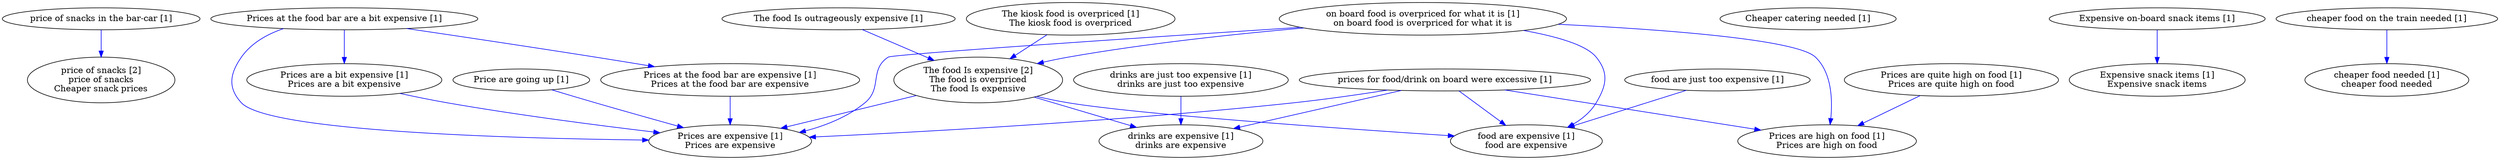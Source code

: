digraph collapsedGraph {
"price of snacks [2]\nprice of snacks\nCheaper snack prices""The food Is expensive [2]\nThe food is overpriced\nThe food Is expensive""Cheaper catering needed [1]""Expensive on-board snack items [1]""Expensive snack items [1]\nExpensive snack items""Price are going up [1]""Prices are quite high on food [1]\nPrices are quite high on food""Prices are high on food [1]\nPrices are high on food""Prices at the food bar are a bit expensive [1]""Prices at the food bar are expensive [1]\nPrices at the food bar are expensive""Prices are expensive [1]\nPrices are expensive""Prices are a bit expensive [1]\nPrices are a bit expensive""The food Is outrageously expensive [1]""The kiosk food is overpriced [1]\nThe kiosk food is overpriced""cheaper food on the train needed [1]""cheaper food needed [1]\ncheaper food needed""drinks are just too expensive [1]\ndrinks are just too expensive""drinks are expensive [1]\ndrinks are expensive""food are just too expensive [1]""food are expensive [1]\nfood are expensive""on board food is overpriced for what it is [1]\non board food is overpriced for what it is""price of snacks in the bar-car [1]""prices for food/drink on board were excessive [1]""Expensive on-board snack items [1]" -> "Expensive snack items [1]\nExpensive snack items" [color=blue]
"Prices are quite high on food [1]\nPrices are quite high on food" -> "Prices are high on food [1]\nPrices are high on food" [color=blue]
"Prices at the food bar are a bit expensive [1]" -> "Prices at the food bar are expensive [1]\nPrices at the food bar are expensive" [color=blue]
"Prices at the food bar are expensive [1]\nPrices at the food bar are expensive" -> "Prices are expensive [1]\nPrices are expensive" [color=blue]
"Prices at the food bar are a bit expensive [1]" -> "Prices are a bit expensive [1]\nPrices are a bit expensive" [color=blue]
"Prices are a bit expensive [1]\nPrices are a bit expensive" -> "Prices are expensive [1]\nPrices are expensive" [color=blue]
"Prices at the food bar are a bit expensive [1]" -> "Prices are expensive [1]\nPrices are expensive" [color=blue]
"Price are going up [1]" -> "Prices are expensive [1]\nPrices are expensive" [color=blue]
"The food Is outrageously expensive [1]" -> "The food Is expensive [2]\nThe food is overpriced\nThe food Is expensive" [color=blue]
"The food Is expensive [2]\nThe food is overpriced\nThe food Is expensive" -> "Prices are expensive [1]\nPrices are expensive" [color=blue]
"The kiosk food is overpriced [1]\nThe kiosk food is overpriced" -> "The food Is expensive [2]\nThe food is overpriced\nThe food Is expensive" [color=blue]
"cheaper food on the train needed [1]" -> "cheaper food needed [1]\ncheaper food needed" [color=blue]
"drinks are just too expensive [1]\ndrinks are just too expensive" -> "drinks are expensive [1]\ndrinks are expensive" [color=blue]
"The food Is expensive [2]\nThe food is overpriced\nThe food Is expensive" -> "drinks are expensive [1]\ndrinks are expensive" [color=blue]
"food are just too expensive [1]" -> "food are expensive [1]\nfood are expensive" [color=blue]
"The food Is expensive [2]\nThe food is overpriced\nThe food Is expensive" -> "food are expensive [1]\nfood are expensive" [color=blue]
"on board food is overpriced for what it is [1]\non board food is overpriced for what it is" -> "The food Is expensive [2]\nThe food is overpriced\nThe food Is expensive" [color=blue]
"on board food is overpriced for what it is [1]\non board food is overpriced for what it is" -> "food are expensive [1]\nfood are expensive" [color=blue]
"on board food is overpriced for what it is [1]\non board food is overpriced for what it is" -> "Prices are expensive [1]\nPrices are expensive" [color=blue]
"on board food is overpriced for what it is [1]\non board food is overpriced for what it is" -> "Prices are high on food [1]\nPrices are high on food" [color=blue]
"price of snacks in the bar-car [1]" -> "price of snacks [2]\nprice of snacks\nCheaper snack prices" [color=blue]
"prices for food/drink on board were excessive [1]" -> "Prices are high on food [1]\nPrices are high on food" [color=blue]
"prices for food/drink on board were excessive [1]" -> "food are expensive [1]\nfood are expensive" [color=blue]
"prices for food/drink on board were excessive [1]" -> "Prices are expensive [1]\nPrices are expensive" [color=blue]
"prices for food/drink on board were excessive [1]" -> "drinks are expensive [1]\ndrinks are expensive" [color=blue]
}